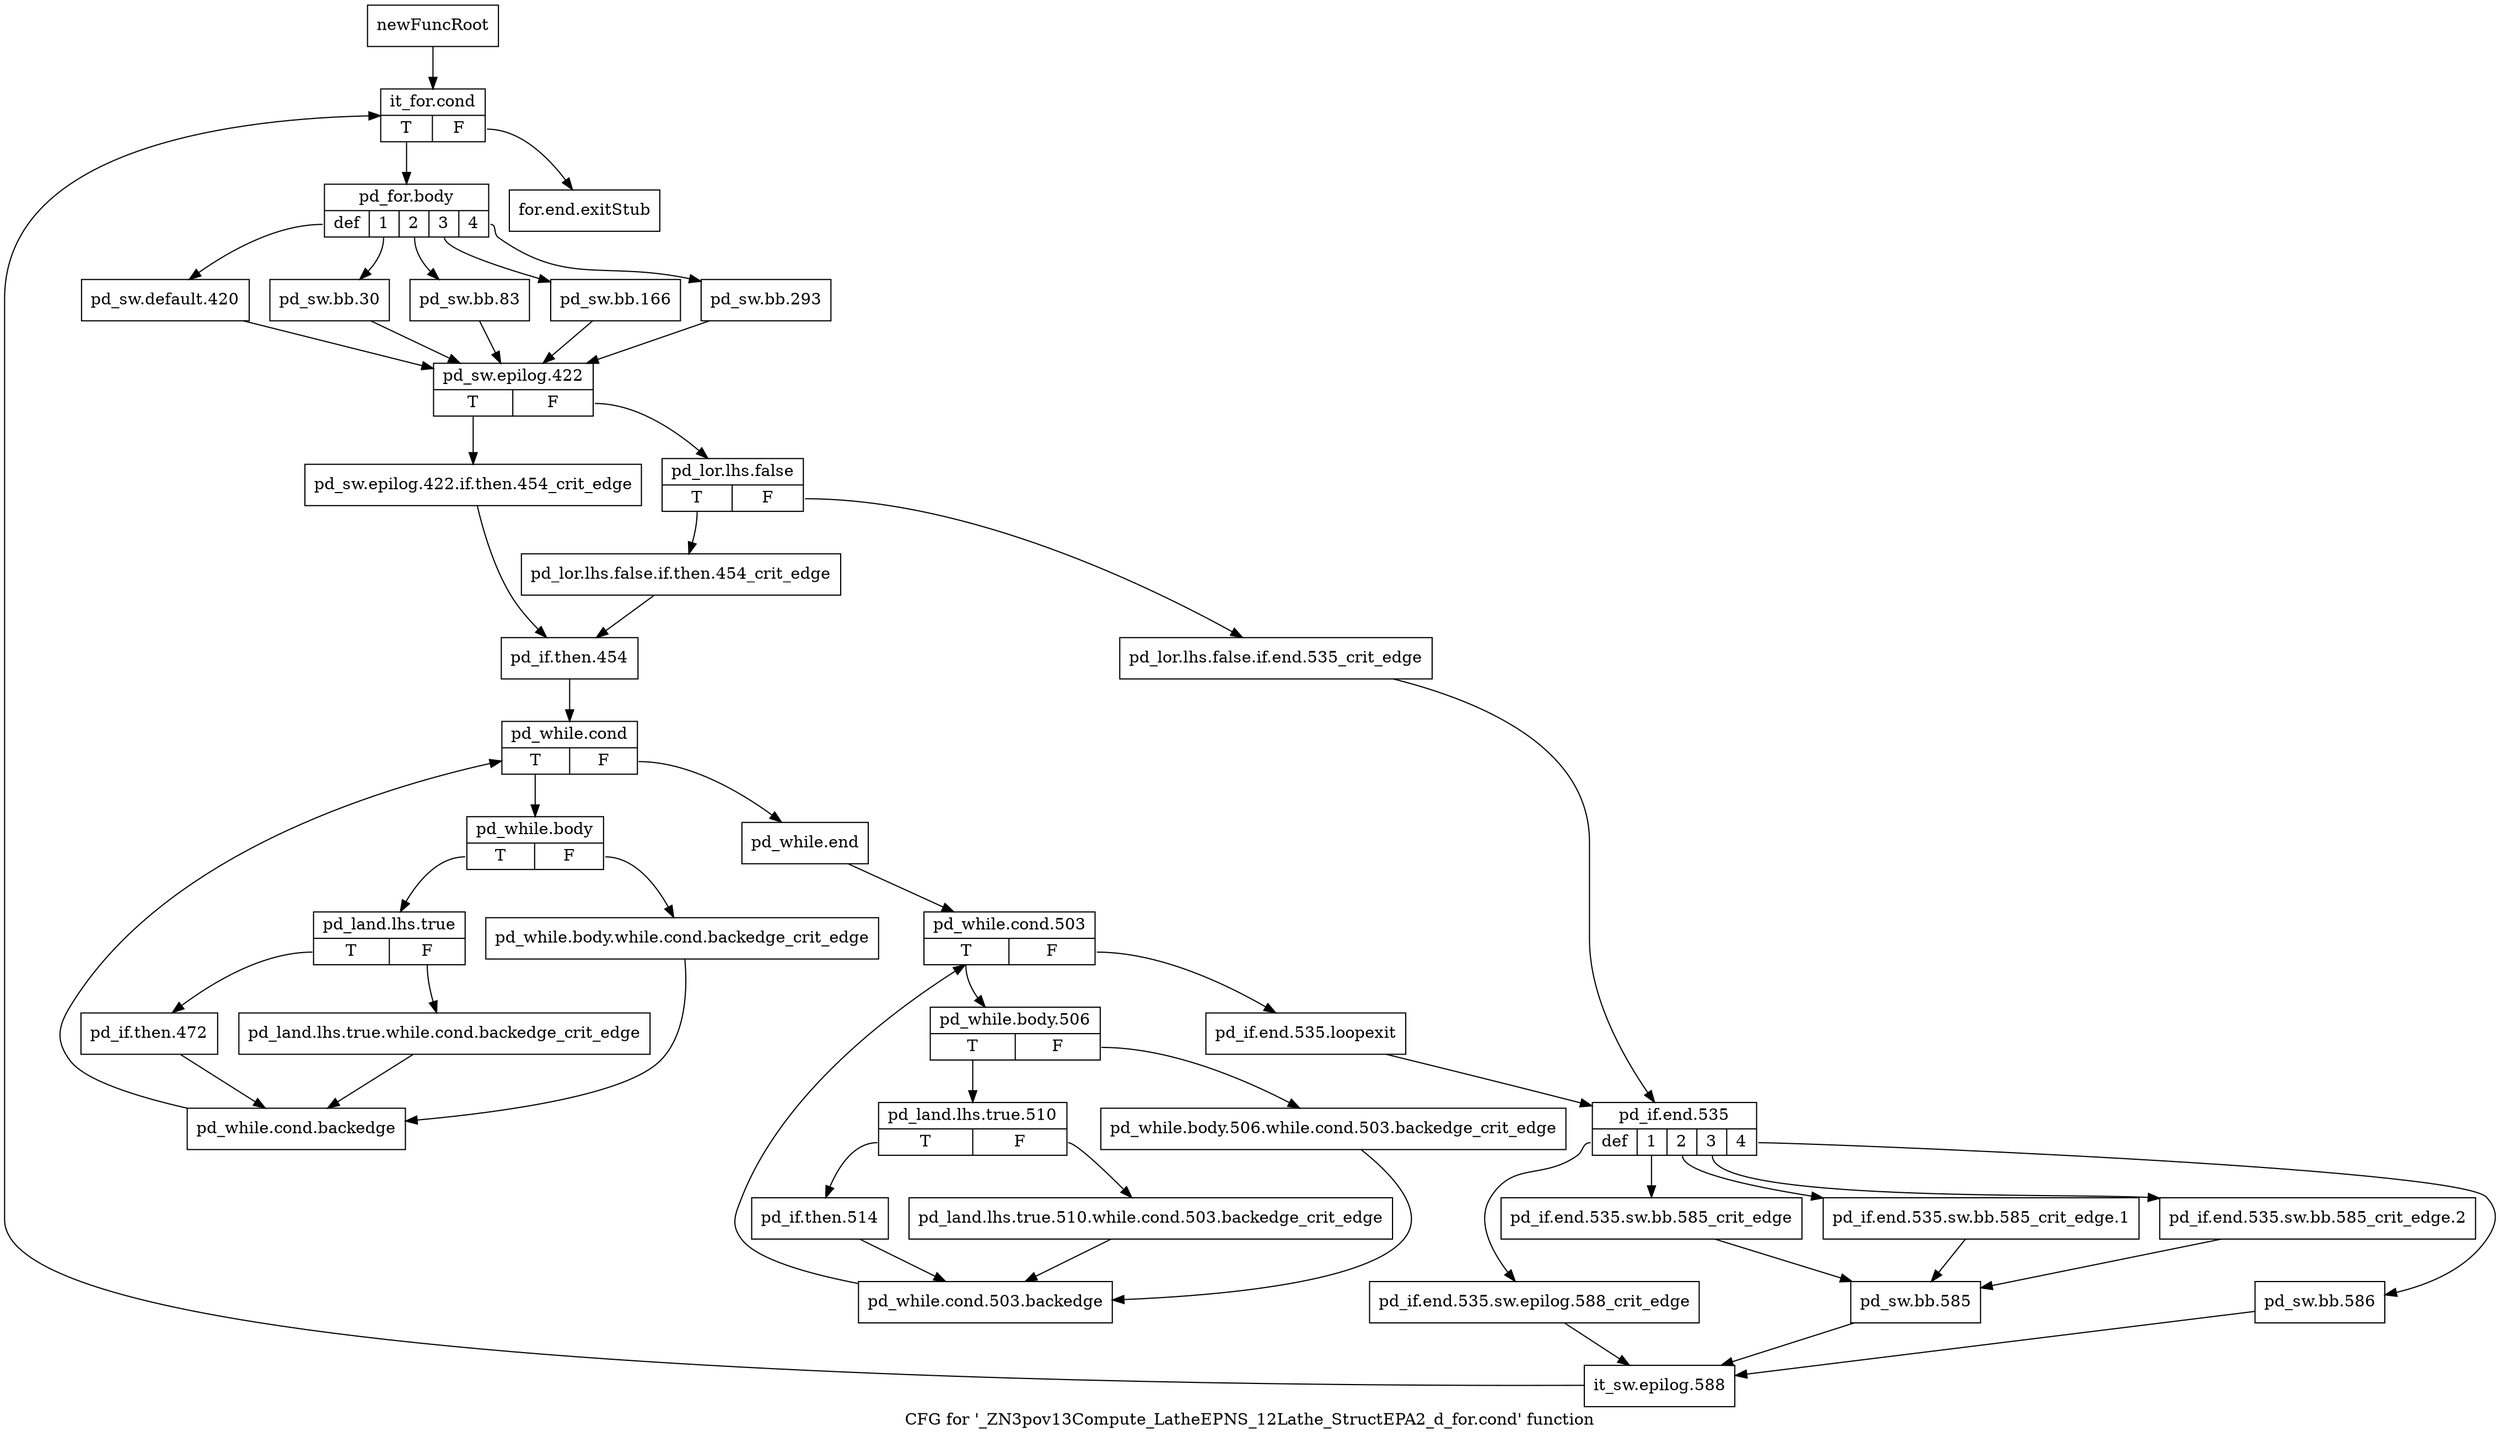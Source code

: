 digraph "CFG for '_ZN3pov13Compute_LatheEPNS_12Lathe_StructEPA2_d_for.cond' function" {
	label="CFG for '_ZN3pov13Compute_LatheEPNS_12Lathe_StructEPA2_d_for.cond' function";

	Node0x1d2a0f0 [shape=record,label="{newFuncRoot}"];
	Node0x1d2a0f0 -> Node0x1d2a190;
	Node0x1d2a140 [shape=record,label="{for.end.exitStub}"];
	Node0x1d2a190 [shape=record,label="{it_for.cond|{<s0>T|<s1>F}}"];
	Node0x1d2a190:s0 -> Node0x1d2a1e0;
	Node0x1d2a190:s1 -> Node0x1d2a140;
	Node0x1d2a1e0 [shape=record,label="{pd_for.body|{<s0>def|<s1>1|<s2>2|<s3>3|<s4>4}}"];
	Node0x1d2a1e0:s0 -> Node0x1d2a370;
	Node0x1d2a1e0:s1 -> Node0x1d2a320;
	Node0x1d2a1e0:s2 -> Node0x1d2a2d0;
	Node0x1d2a1e0:s3 -> Node0x1d2a280;
	Node0x1d2a1e0:s4 -> Node0x1d2a230;
	Node0x1d2a230 [shape=record,label="{pd_sw.bb.293}"];
	Node0x1d2a230 -> Node0x1d2a3c0;
	Node0x1d2a280 [shape=record,label="{pd_sw.bb.166}"];
	Node0x1d2a280 -> Node0x1d2a3c0;
	Node0x1d2a2d0 [shape=record,label="{pd_sw.bb.83}"];
	Node0x1d2a2d0 -> Node0x1d2a3c0;
	Node0x1d2a320 [shape=record,label="{pd_sw.bb.30}"];
	Node0x1d2a320 -> Node0x1d2a3c0;
	Node0x1d2a370 [shape=record,label="{pd_sw.default.420}"];
	Node0x1d2a370 -> Node0x1d2a3c0;
	Node0x1d2a3c0 [shape=record,label="{pd_sw.epilog.422|{<s0>T|<s1>F}}"];
	Node0x1d2a3c0:s0 -> Node0x1d2a500;
	Node0x1d2a3c0:s1 -> Node0x1d2a410;
	Node0x1d2a410 [shape=record,label="{pd_lor.lhs.false|{<s0>T|<s1>F}}"];
	Node0x1d2a410:s0 -> Node0x1d2a4b0;
	Node0x1d2a410:s1 -> Node0x1d2a460;
	Node0x1d2a460 [shape=record,label="{pd_lor.lhs.false.if.end.535_crit_edge}"];
	Node0x1d2a460 -> Node0x1d2a6e0;
	Node0x1d2a4b0 [shape=record,label="{pd_lor.lhs.false.if.then.454_crit_edge}"];
	Node0x1d2a4b0 -> Node0x1d2a550;
	Node0x1d2a500 [shape=record,label="{pd_sw.epilog.422.if.then.454_crit_edge}"];
	Node0x1d2a500 -> Node0x1d2a550;
	Node0x1d2a550 [shape=record,label="{pd_if.then.454}"];
	Node0x1d2a550 -> Node0x1d2a5a0;
	Node0x1d2a5a0 [shape=record,label="{pd_while.cond|{<s0>T|<s1>F}}"];
	Node0x1d2a5a0:s0 -> Node0x1d2ab40;
	Node0x1d2a5a0:s1 -> Node0x1d2a5f0;
	Node0x1d2a5f0 [shape=record,label="{pd_while.end}"];
	Node0x1d2a5f0 -> Node0x1d2a640;
	Node0x1d2a640 [shape=record,label="{pd_while.cond.503|{<s0>T|<s1>F}}"];
	Node0x1d2a640:s0 -> Node0x1d2a960;
	Node0x1d2a640:s1 -> Node0x1d2a690;
	Node0x1d2a690 [shape=record,label="{pd_if.end.535.loopexit}"];
	Node0x1d2a690 -> Node0x1d2a6e0;
	Node0x1d2a6e0 [shape=record,label="{pd_if.end.535|{<s0>def|<s1>1|<s2>2|<s3>3|<s4>4}}"];
	Node0x1d2a6e0:s0 -> Node0x1d2a8c0;
	Node0x1d2a6e0:s1 -> Node0x1d2a820;
	Node0x1d2a6e0:s2 -> Node0x1d2a7d0;
	Node0x1d2a6e0:s3 -> Node0x1d2a780;
	Node0x1d2a6e0:s4 -> Node0x1d2a730;
	Node0x1d2a730 [shape=record,label="{pd_sw.bb.586}"];
	Node0x1d2a730 -> Node0x1d2a910;
	Node0x1d2a780 [shape=record,label="{pd_if.end.535.sw.bb.585_crit_edge.2}"];
	Node0x1d2a780 -> Node0x1d2a870;
	Node0x1d2a7d0 [shape=record,label="{pd_if.end.535.sw.bb.585_crit_edge.1}"];
	Node0x1d2a7d0 -> Node0x1d2a870;
	Node0x1d2a820 [shape=record,label="{pd_if.end.535.sw.bb.585_crit_edge}"];
	Node0x1d2a820 -> Node0x1d2a870;
	Node0x1d2a870 [shape=record,label="{pd_sw.bb.585}"];
	Node0x1d2a870 -> Node0x1d2a910;
	Node0x1d2a8c0 [shape=record,label="{pd_if.end.535.sw.epilog.588_crit_edge}"];
	Node0x1d2a8c0 -> Node0x1d2a910;
	Node0x1d2a910 [shape=record,label="{it_sw.epilog.588}"];
	Node0x1d2a910 -> Node0x1d2a190;
	Node0x1d2a960 [shape=record,label="{pd_while.body.506|{<s0>T|<s1>F}}"];
	Node0x1d2a960:s0 -> Node0x1d2aa00;
	Node0x1d2a960:s1 -> Node0x1d2a9b0;
	Node0x1d2a9b0 [shape=record,label="{pd_while.body.506.while.cond.503.backedge_crit_edge}"];
	Node0x1d2a9b0 -> Node0x1d2aaf0;
	Node0x1d2aa00 [shape=record,label="{pd_land.lhs.true.510|{<s0>T|<s1>F}}"];
	Node0x1d2aa00:s0 -> Node0x1d2aaa0;
	Node0x1d2aa00:s1 -> Node0x1d2aa50;
	Node0x1d2aa50 [shape=record,label="{pd_land.lhs.true.510.while.cond.503.backedge_crit_edge}"];
	Node0x1d2aa50 -> Node0x1d2aaf0;
	Node0x1d2aaa0 [shape=record,label="{pd_if.then.514}"];
	Node0x1d2aaa0 -> Node0x1d2aaf0;
	Node0x1d2aaf0 [shape=record,label="{pd_while.cond.503.backedge}"];
	Node0x1d2aaf0 -> Node0x1d2a640;
	Node0x1d2ab40 [shape=record,label="{pd_while.body|{<s0>T|<s1>F}}"];
	Node0x1d2ab40:s0 -> Node0x1d2abe0;
	Node0x1d2ab40:s1 -> Node0x1d2ab90;
	Node0x1d2ab90 [shape=record,label="{pd_while.body.while.cond.backedge_crit_edge}"];
	Node0x1d2ab90 -> Node0x1d2acd0;
	Node0x1d2abe0 [shape=record,label="{pd_land.lhs.true|{<s0>T|<s1>F}}"];
	Node0x1d2abe0:s0 -> Node0x1d2ac80;
	Node0x1d2abe0:s1 -> Node0x1d2ac30;
	Node0x1d2ac30 [shape=record,label="{pd_land.lhs.true.while.cond.backedge_crit_edge}"];
	Node0x1d2ac30 -> Node0x1d2acd0;
	Node0x1d2ac80 [shape=record,label="{pd_if.then.472}"];
	Node0x1d2ac80 -> Node0x1d2acd0;
	Node0x1d2acd0 [shape=record,label="{pd_while.cond.backedge}"];
	Node0x1d2acd0 -> Node0x1d2a5a0;
}
